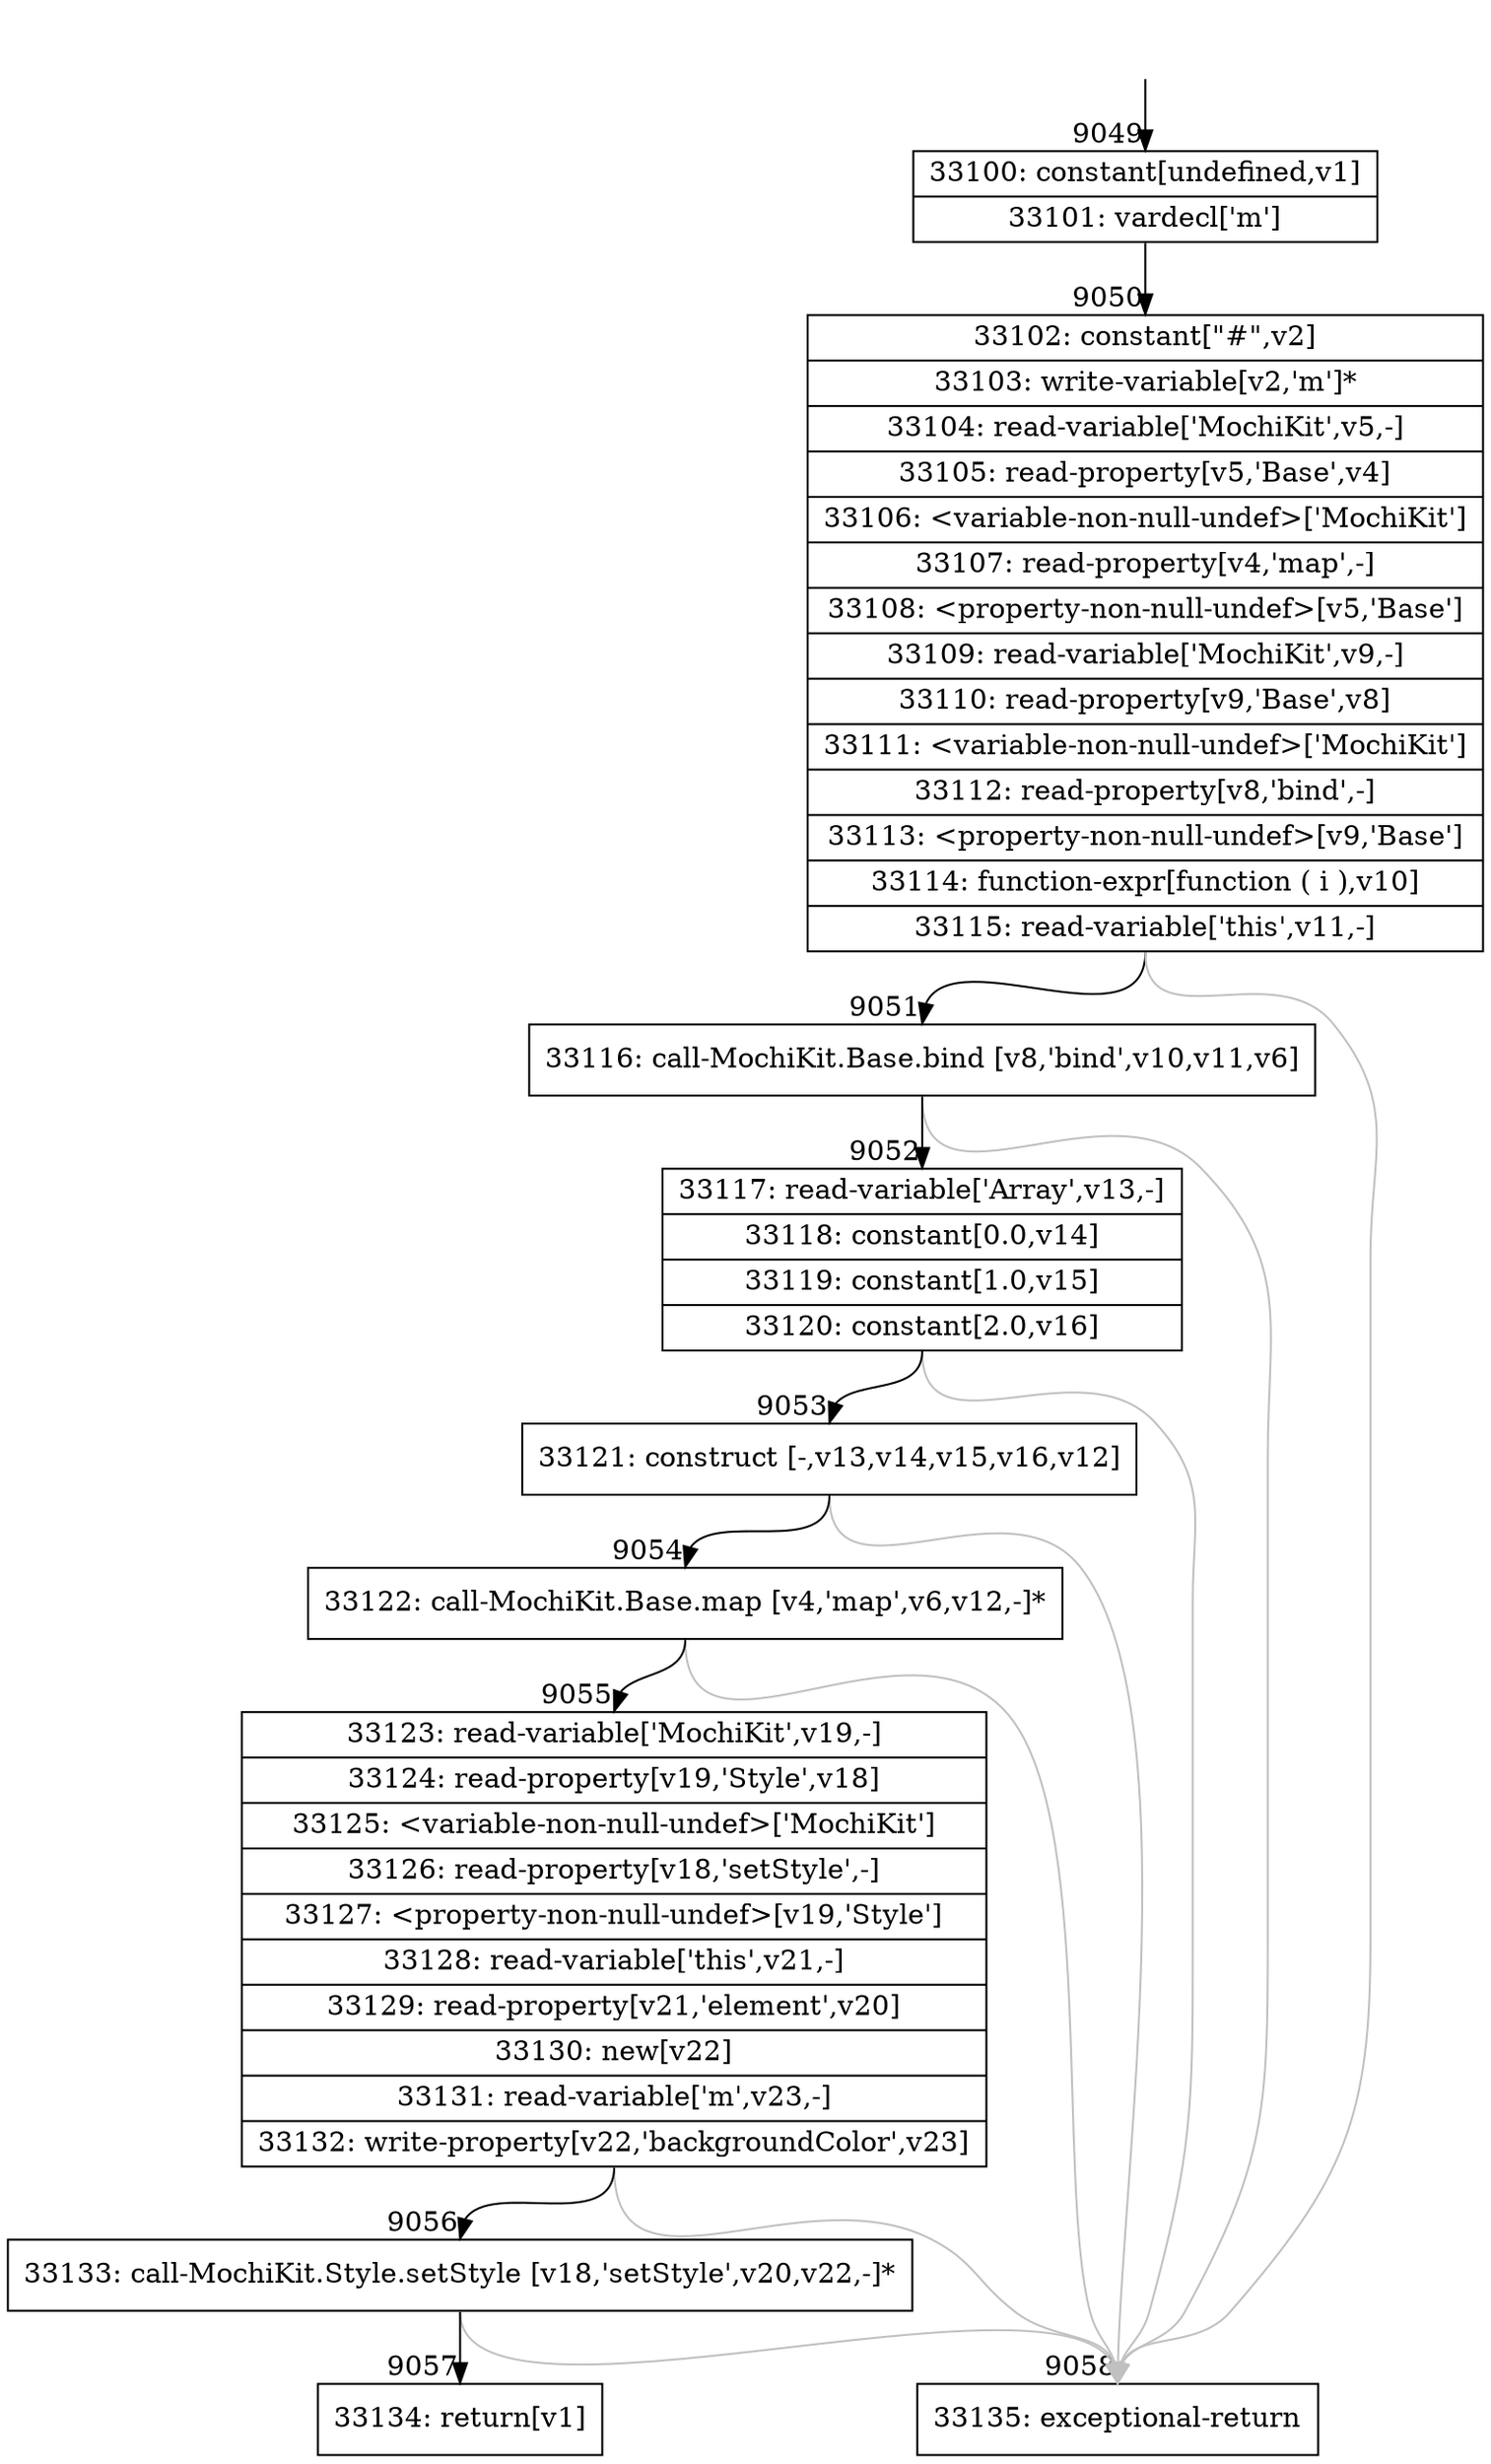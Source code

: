 digraph {
rankdir="TD"
BB_entry624[shape=none,label=""];
BB_entry624 -> BB9049 [tailport=s, headport=n, headlabel="    9049"]
BB9049 [shape=record label="{33100: constant[undefined,v1]|33101: vardecl['m']}" ] 
BB9049 -> BB9050 [tailport=s, headport=n, headlabel="      9050"]
BB9050 [shape=record label="{33102: constant[\"#\",v2]|33103: write-variable[v2,'m']*|33104: read-variable['MochiKit',v5,-]|33105: read-property[v5,'Base',v4]|33106: \<variable-non-null-undef\>['MochiKit']|33107: read-property[v4,'map',-]|33108: \<property-non-null-undef\>[v5,'Base']|33109: read-variable['MochiKit',v9,-]|33110: read-property[v9,'Base',v8]|33111: \<variable-non-null-undef\>['MochiKit']|33112: read-property[v8,'bind',-]|33113: \<property-non-null-undef\>[v9,'Base']|33114: function-expr[function ( i ),v10]|33115: read-variable['this',v11,-]}" ] 
BB9050 -> BB9051 [tailport=s, headport=n, headlabel="      9051"]
BB9050 -> BB9058 [tailport=s, headport=n, color=gray, headlabel="      9058"]
BB9051 [shape=record label="{33116: call-MochiKit.Base.bind [v8,'bind',v10,v11,v6]}" ] 
BB9051 -> BB9052 [tailport=s, headport=n, headlabel="      9052"]
BB9051 -> BB9058 [tailport=s, headport=n, color=gray]
BB9052 [shape=record label="{33117: read-variable['Array',v13,-]|33118: constant[0.0,v14]|33119: constant[1.0,v15]|33120: constant[2.0,v16]}" ] 
BB9052 -> BB9053 [tailport=s, headport=n, headlabel="      9053"]
BB9052 -> BB9058 [tailport=s, headport=n, color=gray]
BB9053 [shape=record label="{33121: construct [-,v13,v14,v15,v16,v12]}" ] 
BB9053 -> BB9054 [tailport=s, headport=n, headlabel="      9054"]
BB9053 -> BB9058 [tailport=s, headport=n, color=gray]
BB9054 [shape=record label="{33122: call-MochiKit.Base.map [v4,'map',v6,v12,-]*}" ] 
BB9054 -> BB9055 [tailport=s, headport=n, headlabel="      9055"]
BB9054 -> BB9058 [tailport=s, headport=n, color=gray]
BB9055 [shape=record label="{33123: read-variable['MochiKit',v19,-]|33124: read-property[v19,'Style',v18]|33125: \<variable-non-null-undef\>['MochiKit']|33126: read-property[v18,'setStyle',-]|33127: \<property-non-null-undef\>[v19,'Style']|33128: read-variable['this',v21,-]|33129: read-property[v21,'element',v20]|33130: new[v22]|33131: read-variable['m',v23,-]|33132: write-property[v22,'backgroundColor',v23]}" ] 
BB9055 -> BB9056 [tailport=s, headport=n, headlabel="      9056"]
BB9055 -> BB9058 [tailport=s, headport=n, color=gray]
BB9056 [shape=record label="{33133: call-MochiKit.Style.setStyle [v18,'setStyle',v20,v22,-]*}" ] 
BB9056 -> BB9057 [tailport=s, headport=n, headlabel="      9057"]
BB9056 -> BB9058 [tailport=s, headport=n, color=gray]
BB9057 [shape=record label="{33134: return[v1]}" ] 
BB9058 [shape=record label="{33135: exceptional-return}" ] 
//#$~ 6465
}
